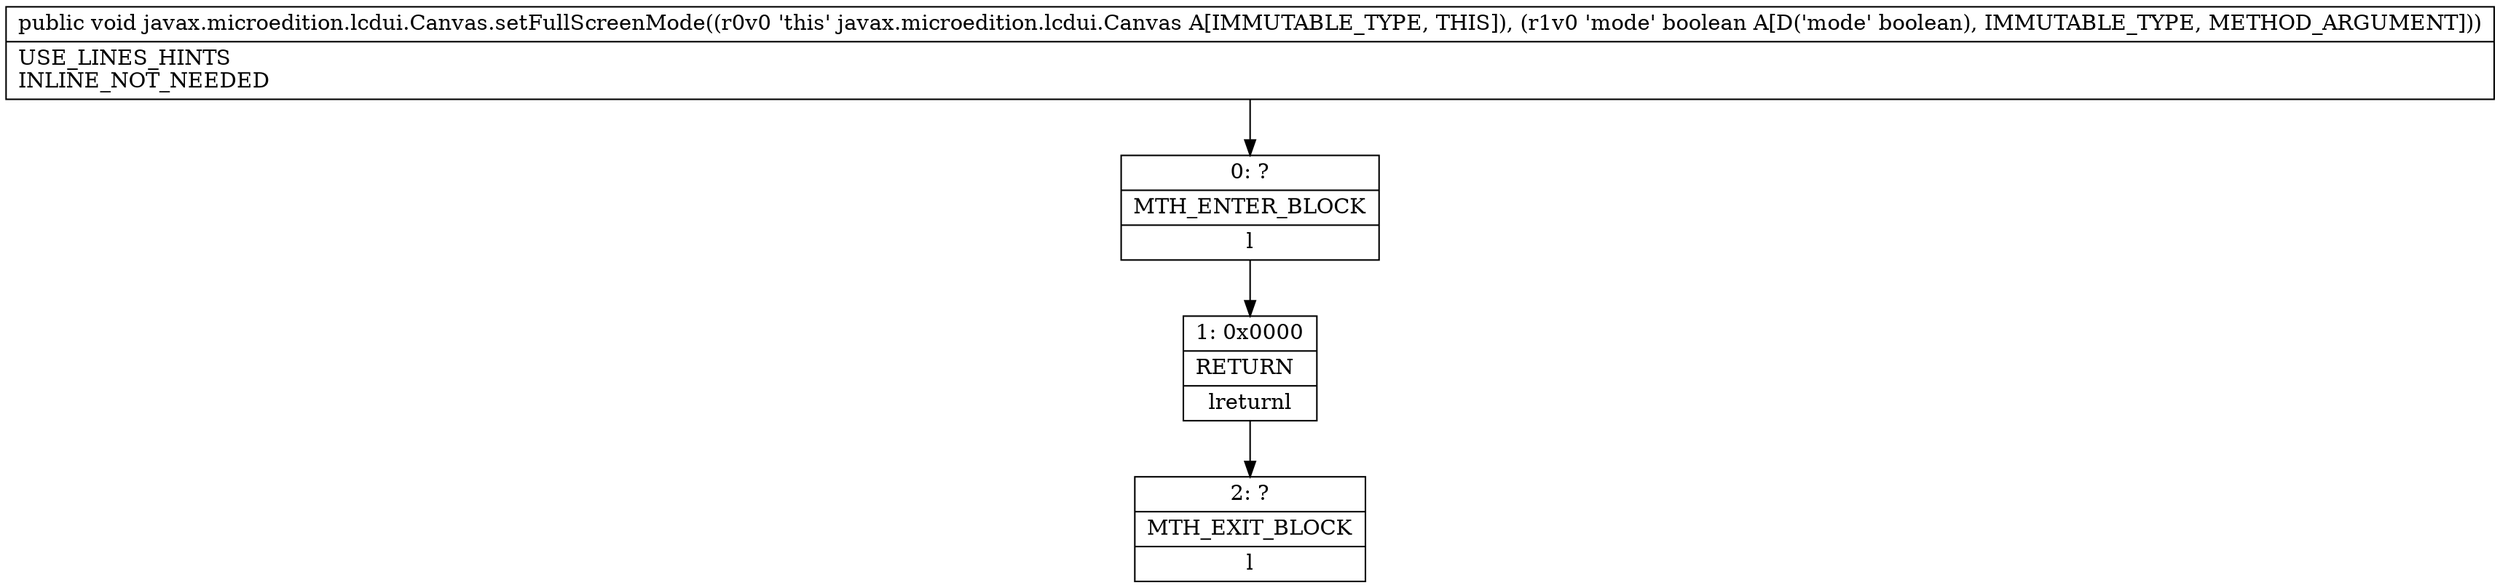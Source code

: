 digraph "CFG forjavax.microedition.lcdui.Canvas.setFullScreenMode(Z)V" {
Node_0 [shape=record,label="{0\:\ ?|MTH_ENTER_BLOCK\l|l}"];
Node_1 [shape=record,label="{1\:\ 0x0000|RETURN\l|lreturnl}"];
Node_2 [shape=record,label="{2\:\ ?|MTH_EXIT_BLOCK\l|l}"];
MethodNode[shape=record,label="{public void javax.microedition.lcdui.Canvas.setFullScreenMode((r0v0 'this' javax.microedition.lcdui.Canvas A[IMMUTABLE_TYPE, THIS]), (r1v0 'mode' boolean A[D('mode' boolean), IMMUTABLE_TYPE, METHOD_ARGUMENT]))  | USE_LINES_HINTS\lINLINE_NOT_NEEDED\l}"];
MethodNode -> Node_0;
Node_0 -> Node_1;
Node_1 -> Node_2;
}

